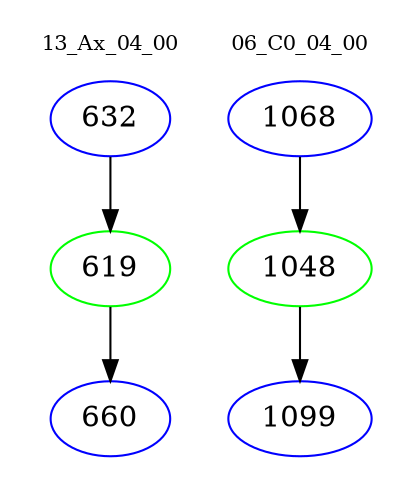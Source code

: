 digraph{
subgraph cluster_0 {
color = white
label = "13_Ax_04_00";
fontsize=10;
T0_632 [label="632", color="blue"]
T0_632 -> T0_619 [color="black"]
T0_619 [label="619", color="green"]
T0_619 -> T0_660 [color="black"]
T0_660 [label="660", color="blue"]
}
subgraph cluster_1 {
color = white
label = "06_C0_04_00";
fontsize=10;
T1_1068 [label="1068", color="blue"]
T1_1068 -> T1_1048 [color="black"]
T1_1048 [label="1048", color="green"]
T1_1048 -> T1_1099 [color="black"]
T1_1099 [label="1099", color="blue"]
}
}
